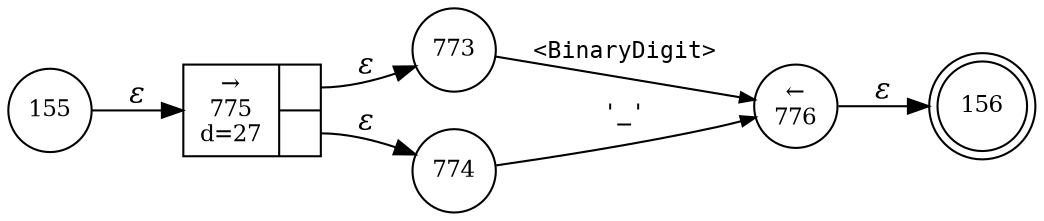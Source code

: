 digraph ATN {
rankdir=LR;
s156[fontsize=11, label="156", shape=doublecircle, fixedsize=true, width=.6];
s773[fontsize=11,label="773", shape=circle, fixedsize=true, width=.55, peripheries=1];
s774[fontsize=11,label="774", shape=circle, fixedsize=true, width=.55, peripheries=1];
s775[fontsize=11,label="{&rarr;\n775\nd=27|{<p0>|<p1>}}", shape=record, fixedsize=false, peripheries=1];
s776[fontsize=11,label="&larr;\n776", shape=circle, fixedsize=true, width=.55, peripheries=1];
s155[fontsize=11,label="155", shape=circle, fixedsize=true, width=.55, peripheries=1];
s155 -> s775 [fontname="Times-Italic", label="&epsilon;"];
s775:p0 -> s773 [fontname="Times-Italic", label="&epsilon;"];
s775:p1 -> s774 [fontname="Times-Italic", label="&epsilon;"];
s773 -> s776 [fontsize=11, fontname="Courier", arrowsize=.7, label = "<BinaryDigit>", arrowhead = normal];
s774 -> s776 [fontsize=11, fontname="Courier", arrowsize=.7, label = "'_'", arrowhead = normal];
s776 -> s156 [fontname="Times-Italic", label="&epsilon;"];
}